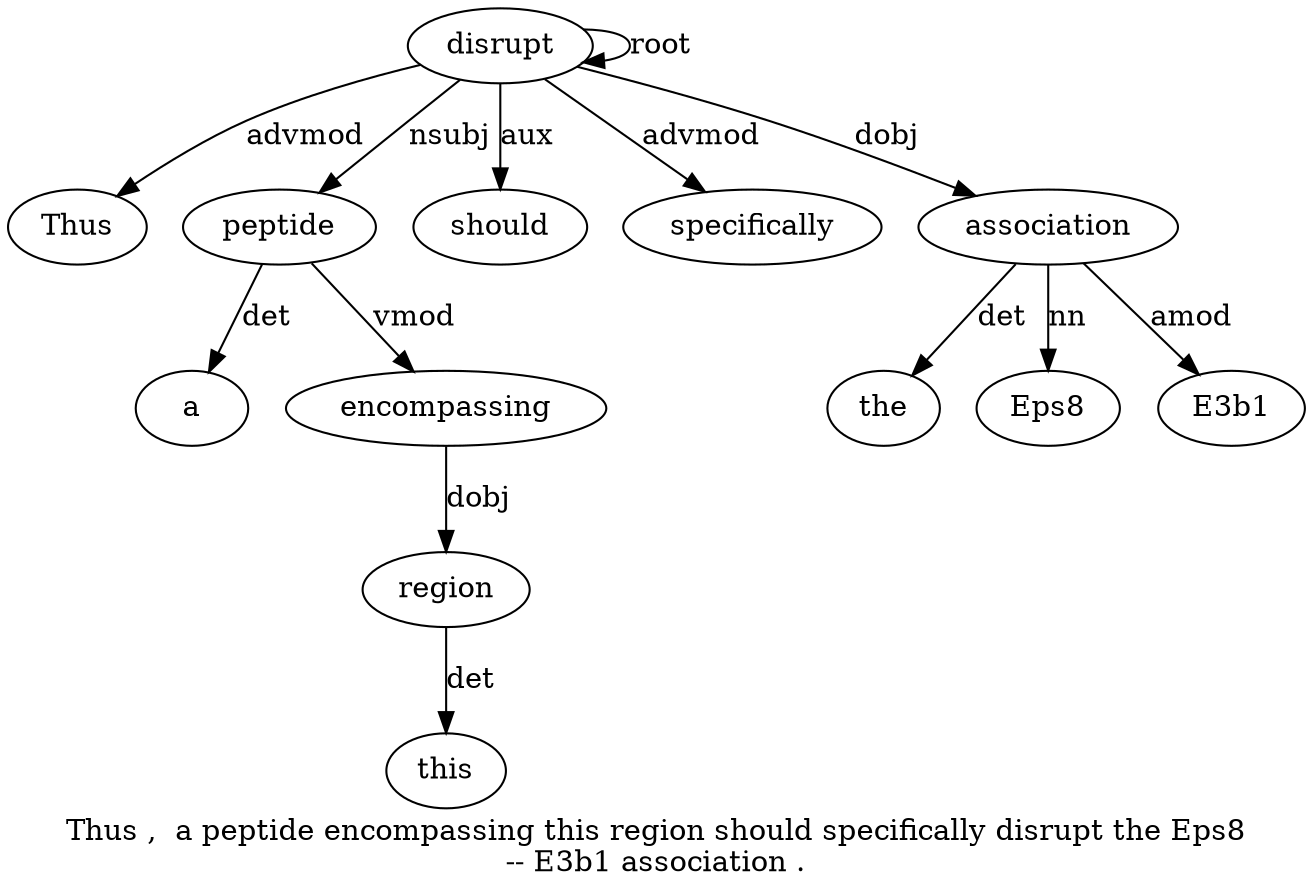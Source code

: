 digraph "Thus ,  a peptide encompassing this region should specifically disrupt the Eps8 -- E3b1 association ." {
label="Thus ,  a peptide encompassing this region should specifically disrupt the Eps8
-- E3b1 association .";
disrupt10 [style=filled, fillcolor=white, label=disrupt];
Thus1 [style=filled, fillcolor=white, label=Thus];
disrupt10 -> Thus1  [label=advmod];
peptide4 [style=filled, fillcolor=white, label=peptide];
a3 [style=filled, fillcolor=white, label=a];
peptide4 -> a3  [label=det];
disrupt10 -> peptide4  [label=nsubj];
encompassing5 [style=filled, fillcolor=white, label=encompassing];
peptide4 -> encompassing5  [label=vmod];
region7 [style=filled, fillcolor=white, label=region];
this6 [style=filled, fillcolor=white, label=this];
region7 -> this6  [label=det];
encompassing5 -> region7  [label=dobj];
should8 [style=filled, fillcolor=white, label=should];
disrupt10 -> should8  [label=aux];
specifically9 [style=filled, fillcolor=white, label=specifically];
disrupt10 -> specifically9  [label=advmod];
disrupt10 -> disrupt10  [label=root];
association15 [style=filled, fillcolor=white, label=association];
the11 [style=filled, fillcolor=white, label=the];
association15 -> the11  [label=det];
Eps812 [style=filled, fillcolor=white, label=Eps8];
association15 -> Eps812  [label=nn];
E3b114 [style=filled, fillcolor=white, label=E3b1];
association15 -> E3b114  [label=amod];
disrupt10 -> association15  [label=dobj];
}
